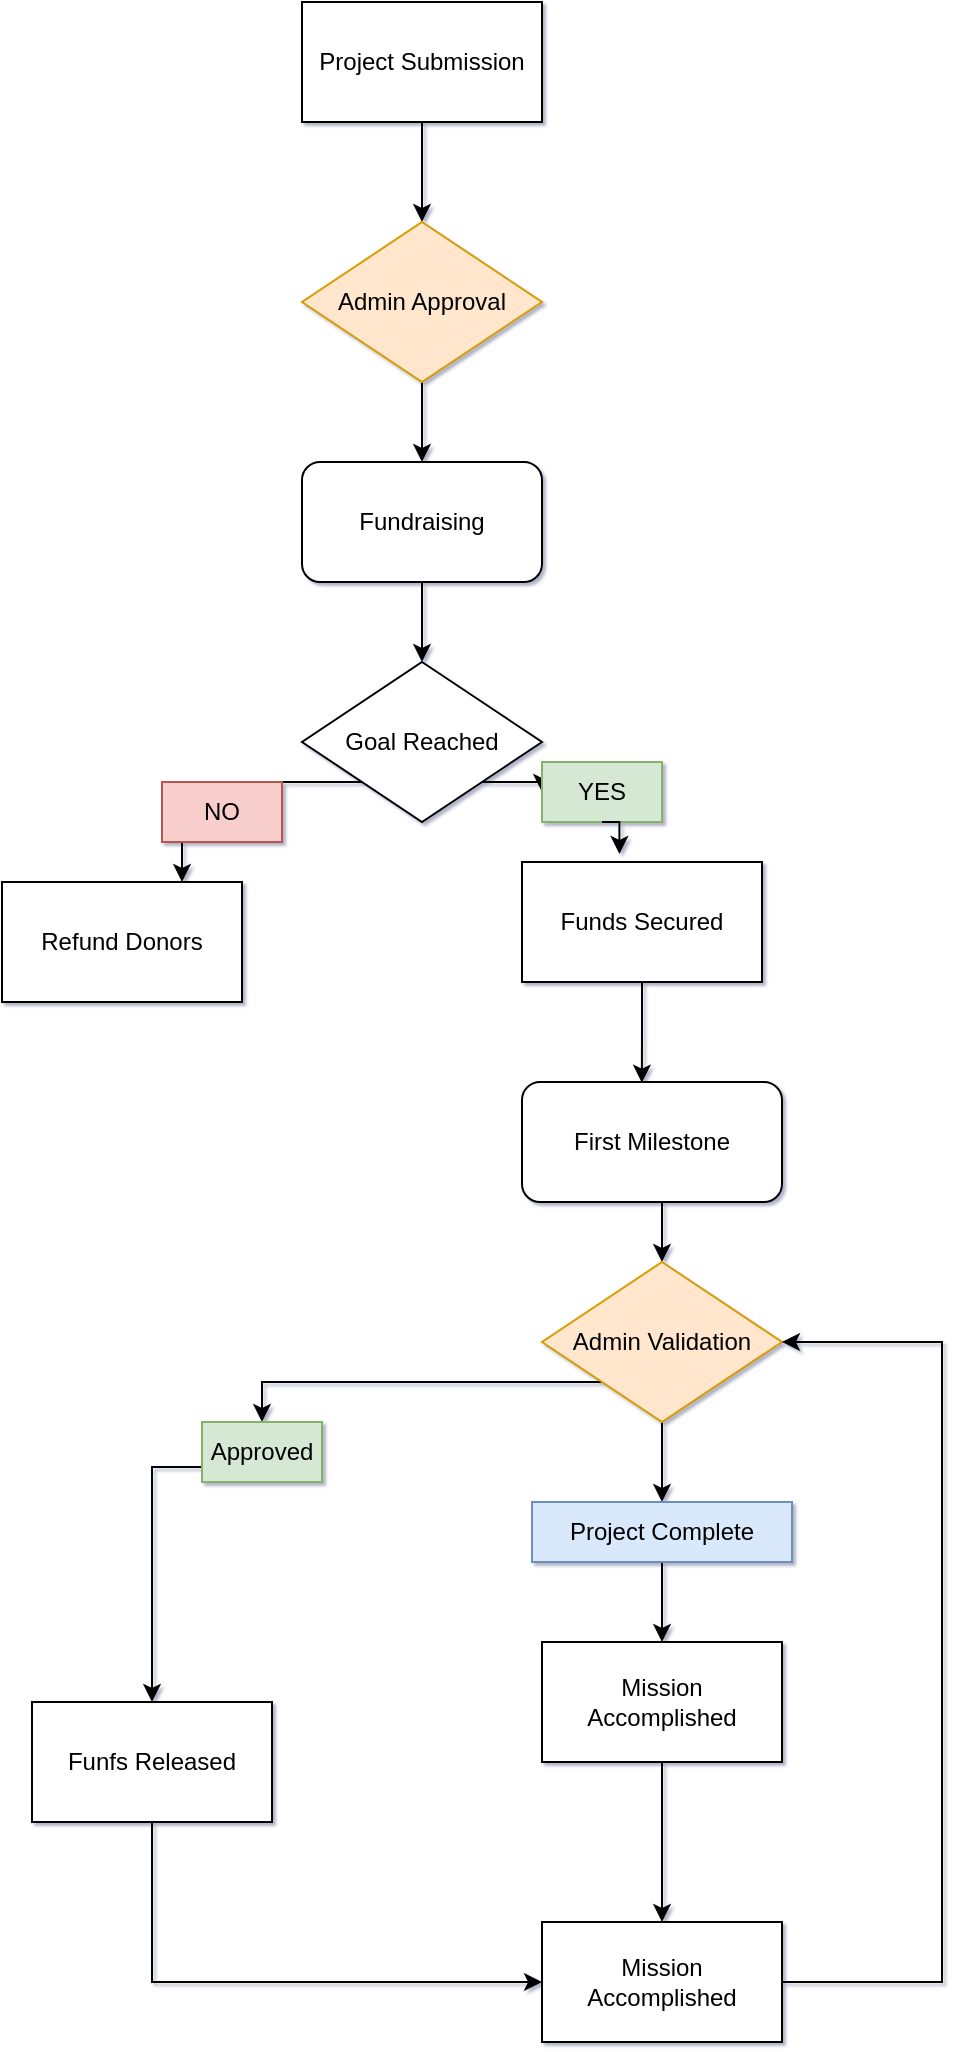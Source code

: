 <mxfile version="28.2.3">
  <diagram id="C5RBs43oDa-KdzZeNtuy" name="Page-1">
    <mxGraphModel dx="1564" dy="1324" grid="1" gridSize="10" guides="1" tooltips="1" connect="1" arrows="1" fold="1" page="1" pageScale="1" pageWidth="827" pageHeight="1169" background="none" math="0" shadow="1">
      <root>
        <mxCell id="WIyWlLk6GJQsqaUBKTNV-0" />
        <mxCell id="WIyWlLk6GJQsqaUBKTNV-1" parent="WIyWlLk6GJQsqaUBKTNV-0" />
        <mxCell id="GVwjSuNQwqoJ1QP9OxGt-86" style="edgeStyle=orthogonalEdgeStyle;rounded=0;orthogonalLoop=1;jettySize=auto;html=1;exitX=0.5;exitY=1;exitDx=0;exitDy=0;entryX=0.5;entryY=0;entryDx=0;entryDy=0;" edge="1" parent="WIyWlLk6GJQsqaUBKTNV-1" source="GVwjSuNQwqoJ1QP9OxGt-87" target="GVwjSuNQwqoJ1QP9OxGt-89">
          <mxGeometry relative="1" as="geometry" />
        </mxCell>
        <mxCell id="GVwjSuNQwqoJ1QP9OxGt-87" value="Project Submission" style="rounded=0;whiteSpace=wrap;html=1;" vertex="1" parent="WIyWlLk6GJQsqaUBKTNV-1">
          <mxGeometry x="360" y="40" width="120" height="60" as="geometry" />
        </mxCell>
        <mxCell id="GVwjSuNQwqoJ1QP9OxGt-88" style="edgeStyle=orthogonalEdgeStyle;rounded=0;orthogonalLoop=1;jettySize=auto;html=1;entryX=0.5;entryY=0;entryDx=0;entryDy=0;" edge="1" parent="WIyWlLk6GJQsqaUBKTNV-1" source="GVwjSuNQwqoJ1QP9OxGt-89">
          <mxGeometry relative="1" as="geometry">
            <mxPoint x="420" y="270" as="targetPoint" />
          </mxGeometry>
        </mxCell>
        <mxCell id="GVwjSuNQwqoJ1QP9OxGt-89" value="Admin Approval" style="rhombus;whiteSpace=wrap;html=1;fillColor=#ffe6cc;strokeColor=#d79b00;" vertex="1" parent="WIyWlLk6GJQsqaUBKTNV-1">
          <mxGeometry x="360" y="150" width="120" height="80" as="geometry" />
        </mxCell>
        <mxCell id="GVwjSuNQwqoJ1QP9OxGt-90" style="edgeStyle=orthogonalEdgeStyle;rounded=0;orthogonalLoop=1;jettySize=auto;html=1;exitX=0.5;exitY=1;exitDx=0;exitDy=0;entryX=0.5;entryY=0;entryDx=0;entryDy=0;" edge="1" parent="WIyWlLk6GJQsqaUBKTNV-1" source="GVwjSuNQwqoJ1QP9OxGt-91" target="GVwjSuNQwqoJ1QP9OxGt-94">
          <mxGeometry relative="1" as="geometry" />
        </mxCell>
        <mxCell id="GVwjSuNQwqoJ1QP9OxGt-91" value="Fundraising" style="rounded=1;whiteSpace=wrap;html=1;" vertex="1" parent="WIyWlLk6GJQsqaUBKTNV-1">
          <mxGeometry x="360" y="270" width="120" height="60" as="geometry" />
        </mxCell>
        <mxCell id="GVwjSuNQwqoJ1QP9OxGt-92" style="edgeStyle=orthogonalEdgeStyle;rounded=0;orthogonalLoop=1;jettySize=auto;html=1;exitX=0;exitY=1;exitDx=0;exitDy=0;" edge="1" parent="WIyWlLk6GJQsqaUBKTNV-1" source="GVwjSuNQwqoJ1QP9OxGt-94" target="GVwjSuNQwqoJ1QP9OxGt-110">
          <mxGeometry relative="1" as="geometry" />
        </mxCell>
        <mxCell id="GVwjSuNQwqoJ1QP9OxGt-93" style="edgeStyle=orthogonalEdgeStyle;rounded=0;orthogonalLoop=1;jettySize=auto;html=1;exitX=1;exitY=1;exitDx=0;exitDy=0;entryX=0;entryY=0.5;entryDx=0;entryDy=0;" edge="1" parent="WIyWlLk6GJQsqaUBKTNV-1" source="GVwjSuNQwqoJ1QP9OxGt-94" target="GVwjSuNQwqoJ1QP9OxGt-111">
          <mxGeometry relative="1" as="geometry" />
        </mxCell>
        <mxCell id="GVwjSuNQwqoJ1QP9OxGt-94" value="Goal Reached" style="rhombus;whiteSpace=wrap;html=1;" vertex="1" parent="WIyWlLk6GJQsqaUBKTNV-1">
          <mxGeometry x="360" y="370" width="120" height="80" as="geometry" />
        </mxCell>
        <mxCell id="GVwjSuNQwqoJ1QP9OxGt-95" value="Refund Donors" style="rounded=0;whiteSpace=wrap;html=1;" vertex="1" parent="WIyWlLk6GJQsqaUBKTNV-1">
          <mxGeometry x="210" y="480" width="120" height="60" as="geometry" />
        </mxCell>
        <mxCell id="GVwjSuNQwqoJ1QP9OxGt-96" value="Funds Secured" style="rounded=0;whiteSpace=wrap;html=1;" vertex="1" parent="WIyWlLk6GJQsqaUBKTNV-1">
          <mxGeometry x="470" y="470" width="120" height="60" as="geometry" />
        </mxCell>
        <mxCell id="GVwjSuNQwqoJ1QP9OxGt-97" style="edgeStyle=orthogonalEdgeStyle;rounded=0;orthogonalLoop=1;jettySize=auto;html=1;exitX=0.5;exitY=1;exitDx=0;exitDy=0;entryX=0.5;entryY=0;entryDx=0;entryDy=0;" edge="1" parent="WIyWlLk6GJQsqaUBKTNV-1" source="GVwjSuNQwqoJ1QP9OxGt-98" target="GVwjSuNQwqoJ1QP9OxGt-102">
          <mxGeometry relative="1" as="geometry" />
        </mxCell>
        <mxCell id="GVwjSuNQwqoJ1QP9OxGt-98" value="First Milestone" style="rounded=1;whiteSpace=wrap;html=1;" vertex="1" parent="WIyWlLk6GJQsqaUBKTNV-1">
          <mxGeometry x="470" y="580" width="130" height="60" as="geometry" />
        </mxCell>
        <mxCell id="GVwjSuNQwqoJ1QP9OxGt-99" style="edgeStyle=orthogonalEdgeStyle;rounded=0;orthogonalLoop=1;jettySize=auto;html=1;exitX=0.5;exitY=1;exitDx=0;exitDy=0;entryX=0.461;entryY=0.006;entryDx=0;entryDy=0;entryPerimeter=0;" edge="1" parent="WIyWlLk6GJQsqaUBKTNV-1" source="GVwjSuNQwqoJ1QP9OxGt-96" target="GVwjSuNQwqoJ1QP9OxGt-98">
          <mxGeometry relative="1" as="geometry" />
        </mxCell>
        <mxCell id="GVwjSuNQwqoJ1QP9OxGt-100" style="edgeStyle=orthogonalEdgeStyle;rounded=0;orthogonalLoop=1;jettySize=auto;html=1;exitX=0;exitY=1;exitDx=0;exitDy=0;entryX=0.5;entryY=0;entryDx=0;entryDy=0;" edge="1" parent="WIyWlLk6GJQsqaUBKTNV-1" source="GVwjSuNQwqoJ1QP9OxGt-102" target="GVwjSuNQwqoJ1QP9OxGt-114">
          <mxGeometry relative="1" as="geometry" />
        </mxCell>
        <mxCell id="GVwjSuNQwqoJ1QP9OxGt-101" style="edgeStyle=orthogonalEdgeStyle;rounded=0;orthogonalLoop=1;jettySize=auto;html=1;exitX=0.5;exitY=1;exitDx=0;exitDy=0;" edge="1" parent="WIyWlLk6GJQsqaUBKTNV-1" source="GVwjSuNQwqoJ1QP9OxGt-102" target="GVwjSuNQwqoJ1QP9OxGt-116">
          <mxGeometry relative="1" as="geometry" />
        </mxCell>
        <mxCell id="GVwjSuNQwqoJ1QP9OxGt-102" value="Admin Validation" style="rhombus;whiteSpace=wrap;html=1;fillColor=#ffe6cc;strokeColor=#d79b00;" vertex="1" parent="WIyWlLk6GJQsqaUBKTNV-1">
          <mxGeometry x="480" y="670" width="120" height="80" as="geometry" />
        </mxCell>
        <mxCell id="GVwjSuNQwqoJ1QP9OxGt-103" style="edgeStyle=orthogonalEdgeStyle;rounded=0;orthogonalLoop=1;jettySize=auto;html=1;exitX=0.5;exitY=1;exitDx=0;exitDy=0;entryX=0;entryY=0.5;entryDx=0;entryDy=0;" edge="1" parent="WIyWlLk6GJQsqaUBKTNV-1" source="GVwjSuNQwqoJ1QP9OxGt-104" target="GVwjSuNQwqoJ1QP9OxGt-108">
          <mxGeometry relative="1" as="geometry" />
        </mxCell>
        <mxCell id="GVwjSuNQwqoJ1QP9OxGt-104" value="Funfs Released" style="rounded=0;whiteSpace=wrap;html=1;" vertex="1" parent="WIyWlLk6GJQsqaUBKTNV-1">
          <mxGeometry x="225" y="890" width="120" height="60" as="geometry" />
        </mxCell>
        <mxCell id="GVwjSuNQwqoJ1QP9OxGt-105" value="" style="edgeStyle=orthogonalEdgeStyle;rounded=0;orthogonalLoop=1;jettySize=auto;html=1;" edge="1" parent="WIyWlLk6GJQsqaUBKTNV-1" source="GVwjSuNQwqoJ1QP9OxGt-106" target="GVwjSuNQwqoJ1QP9OxGt-117">
          <mxGeometry relative="1" as="geometry" />
        </mxCell>
        <mxCell id="GVwjSuNQwqoJ1QP9OxGt-106" value="Mission Accomplished" style="rounded=0;whiteSpace=wrap;html=1;" vertex="1" parent="WIyWlLk6GJQsqaUBKTNV-1">
          <mxGeometry x="480" y="860" width="120" height="60" as="geometry" />
        </mxCell>
        <mxCell id="GVwjSuNQwqoJ1QP9OxGt-107" style="edgeStyle=orthogonalEdgeStyle;rounded=0;orthogonalLoop=1;jettySize=auto;html=1;exitX=1;exitY=0.5;exitDx=0;exitDy=0;entryX=1;entryY=0.5;entryDx=0;entryDy=0;" edge="1" parent="WIyWlLk6GJQsqaUBKTNV-1" source="GVwjSuNQwqoJ1QP9OxGt-108" target="GVwjSuNQwqoJ1QP9OxGt-102">
          <mxGeometry relative="1" as="geometry">
            <Array as="points">
              <mxPoint x="680" y="1030" />
              <mxPoint x="680" y="710" />
            </Array>
          </mxGeometry>
        </mxCell>
        <mxCell id="GVwjSuNQwqoJ1QP9OxGt-108" value="Next Milestone" style="rounded=0;whiteSpace=wrap;html=1;" vertex="1" parent="WIyWlLk6GJQsqaUBKTNV-1">
          <mxGeometry x="480" y="1000" width="120" height="60" as="geometry" />
        </mxCell>
        <mxCell id="GVwjSuNQwqoJ1QP9OxGt-109" style="edgeStyle=orthogonalEdgeStyle;rounded=0;orthogonalLoop=1;jettySize=auto;html=1;exitX=0.25;exitY=1;exitDx=0;exitDy=0;entryX=0.75;entryY=0;entryDx=0;entryDy=0;" edge="1" parent="WIyWlLk6GJQsqaUBKTNV-1" source="GVwjSuNQwqoJ1QP9OxGt-110" target="GVwjSuNQwqoJ1QP9OxGt-95">
          <mxGeometry relative="1" as="geometry" />
        </mxCell>
        <mxCell id="GVwjSuNQwqoJ1QP9OxGt-110" value="NO" style="text;html=1;align=center;verticalAlign=middle;whiteSpace=wrap;rounded=0;fillColor=#f8cecc;strokeColor=#b85450;" vertex="1" parent="WIyWlLk6GJQsqaUBKTNV-1">
          <mxGeometry x="290" y="430" width="60" height="30" as="geometry" />
        </mxCell>
        <mxCell id="GVwjSuNQwqoJ1QP9OxGt-111" value="YES" style="text;html=1;align=center;verticalAlign=middle;whiteSpace=wrap;rounded=0;fillColor=#d5e8d4;strokeColor=#82b366;" vertex="1" parent="WIyWlLk6GJQsqaUBKTNV-1">
          <mxGeometry x="480" y="420" width="60" height="30" as="geometry" />
        </mxCell>
        <mxCell id="GVwjSuNQwqoJ1QP9OxGt-112" style="edgeStyle=orthogonalEdgeStyle;rounded=0;orthogonalLoop=1;jettySize=auto;html=1;exitX=0.5;exitY=1;exitDx=0;exitDy=0;entryX=0.406;entryY=-0.067;entryDx=0;entryDy=0;entryPerimeter=0;" edge="1" parent="WIyWlLk6GJQsqaUBKTNV-1" source="GVwjSuNQwqoJ1QP9OxGt-111" target="GVwjSuNQwqoJ1QP9OxGt-96">
          <mxGeometry relative="1" as="geometry" />
        </mxCell>
        <mxCell id="GVwjSuNQwqoJ1QP9OxGt-113" style="edgeStyle=orthogonalEdgeStyle;rounded=0;orthogonalLoop=1;jettySize=auto;html=1;exitX=0;exitY=0.75;exitDx=0;exitDy=0;entryX=0.5;entryY=0;entryDx=0;entryDy=0;" edge="1" parent="WIyWlLk6GJQsqaUBKTNV-1" source="GVwjSuNQwqoJ1QP9OxGt-114" target="GVwjSuNQwqoJ1QP9OxGt-104">
          <mxGeometry relative="1" as="geometry" />
        </mxCell>
        <mxCell id="GVwjSuNQwqoJ1QP9OxGt-114" value="Approved" style="text;html=1;align=center;verticalAlign=middle;whiteSpace=wrap;rounded=0;fillColor=#d5e8d4;strokeColor=#82b366;" vertex="1" parent="WIyWlLk6GJQsqaUBKTNV-1">
          <mxGeometry x="310" y="750" width="60" height="30" as="geometry" />
        </mxCell>
        <mxCell id="GVwjSuNQwqoJ1QP9OxGt-115" style="edgeStyle=orthogonalEdgeStyle;rounded=0;orthogonalLoop=1;jettySize=auto;html=1;exitX=0.5;exitY=1;exitDx=0;exitDy=0;entryX=0.5;entryY=0;entryDx=0;entryDy=0;" edge="1" parent="WIyWlLk6GJQsqaUBKTNV-1" source="GVwjSuNQwqoJ1QP9OxGt-116" target="GVwjSuNQwqoJ1QP9OxGt-106">
          <mxGeometry relative="1" as="geometry" />
        </mxCell>
        <mxCell id="GVwjSuNQwqoJ1QP9OxGt-116" value="Project Complete" style="text;html=1;align=center;verticalAlign=middle;whiteSpace=wrap;rounded=0;fillColor=#dae8fc;strokeColor=#6c8ebf;" vertex="1" parent="WIyWlLk6GJQsqaUBKTNV-1">
          <mxGeometry x="475" y="790" width="130" height="30" as="geometry" />
        </mxCell>
        <mxCell id="GVwjSuNQwqoJ1QP9OxGt-117" value="Mission Accomplished" style="rounded=0;whiteSpace=wrap;html=1;" vertex="1" parent="WIyWlLk6GJQsqaUBKTNV-1">
          <mxGeometry x="480" y="1000" width="120" height="60" as="geometry" />
        </mxCell>
      </root>
    </mxGraphModel>
  </diagram>
</mxfile>
